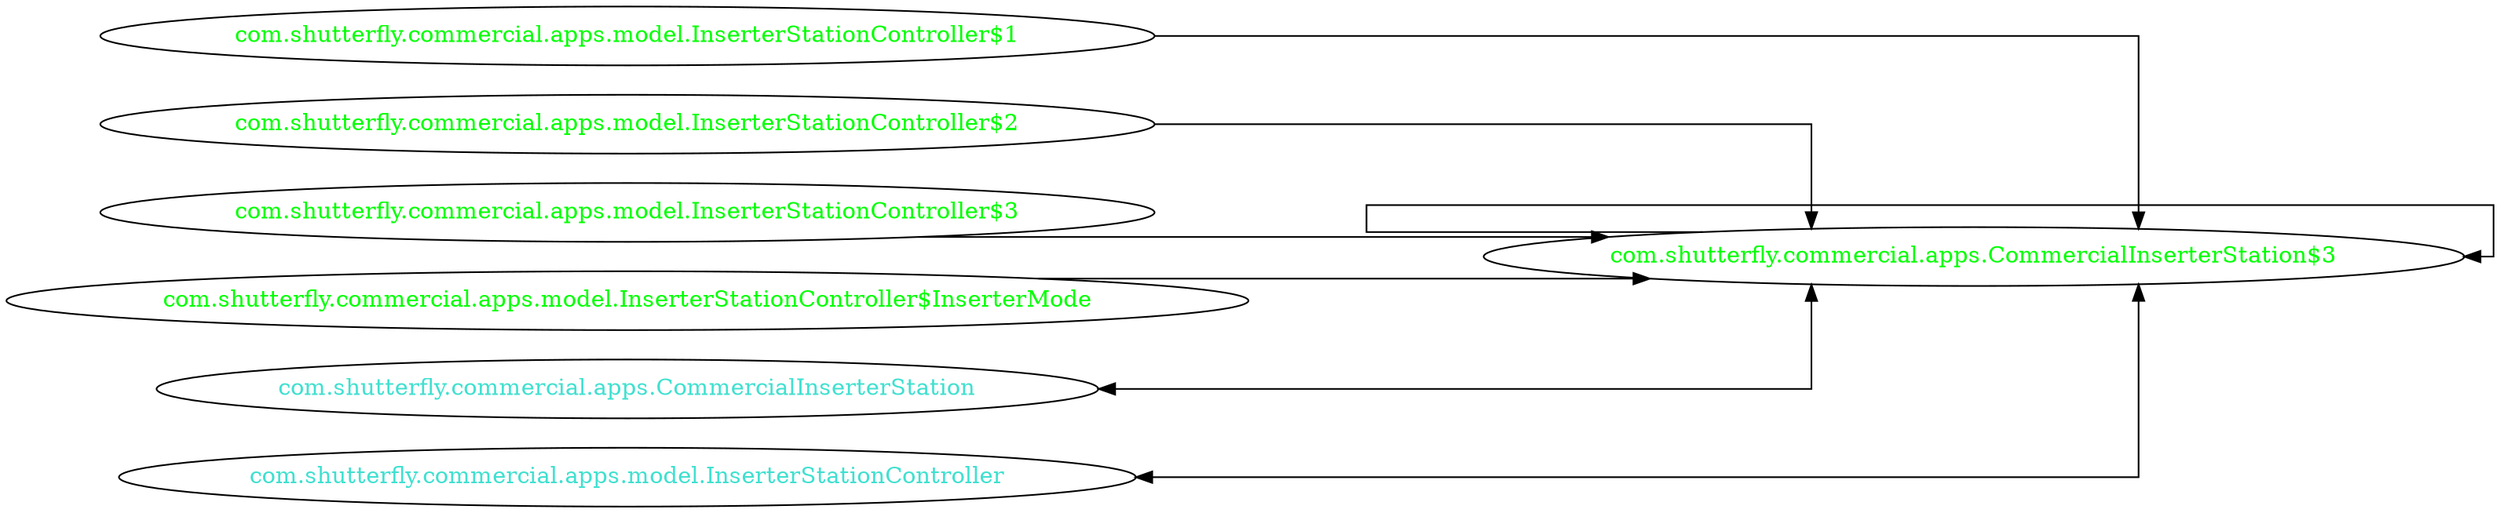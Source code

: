 digraph dependencyGraph {
 concentrate=true;
 ranksep="2.0";
 rankdir="LR"; 
 splines="ortho";
"com.shutterfly.commercial.apps.CommercialInserterStation$3" [fontcolor="red"];
"com.shutterfly.commercial.apps.CommercialInserterStation$3" [ fontcolor="green" ];
"com.shutterfly.commercial.apps.CommercialInserterStation$3"->"com.shutterfly.commercial.apps.CommercialInserterStation$3";
"com.shutterfly.commercial.apps.model.InserterStationController$1" [ fontcolor="green" ];
"com.shutterfly.commercial.apps.model.InserterStationController$1"->"com.shutterfly.commercial.apps.CommercialInserterStation$3";
"com.shutterfly.commercial.apps.model.InserterStationController$2" [ fontcolor="green" ];
"com.shutterfly.commercial.apps.model.InserterStationController$2"->"com.shutterfly.commercial.apps.CommercialInserterStation$3";
"com.shutterfly.commercial.apps.model.InserterStationController$3" [ fontcolor="green" ];
"com.shutterfly.commercial.apps.model.InserterStationController$3"->"com.shutterfly.commercial.apps.CommercialInserterStation$3";
"com.shutterfly.commercial.apps.model.InserterStationController$InserterMode" [ fontcolor="green" ];
"com.shutterfly.commercial.apps.model.InserterStationController$InserterMode"->"com.shutterfly.commercial.apps.CommercialInserterStation$3";
"com.shutterfly.commercial.apps.CommercialInserterStation" [ fontcolor="turquoise" ];
"com.shutterfly.commercial.apps.CommercialInserterStation"->"com.shutterfly.commercial.apps.CommercialInserterStation$3" [dir=both];
"com.shutterfly.commercial.apps.model.InserterStationController" [ fontcolor="turquoise" ];
"com.shutterfly.commercial.apps.model.InserterStationController"->"com.shutterfly.commercial.apps.CommercialInserterStation$3" [dir=both];
}
